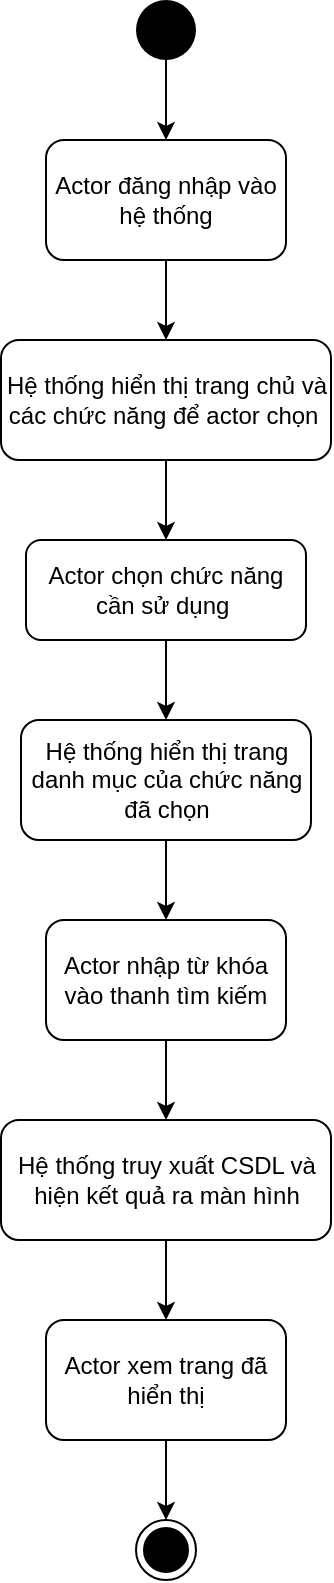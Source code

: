 <mxfile version="13.10.2" type="device"><diagram id="8v0yaVnOEfYiKwYnUsP6" name="Page-1"><mxGraphModel dx="1483" dy="819" grid="0" gridSize="10" guides="1" tooltips="1" connect="1" arrows="1" fold="1" page="1" pageScale="1" pageWidth="827" pageHeight="1169" math="0" shadow="0"><root><mxCell id="0"/><mxCell id="1" parent="0"/><mxCell id="l4p4BIx5NDWQi6e9UF5o-2" value="" style="ellipse;fillColor=#000000;strokeColor=none;" parent="1" vertex="1"><mxGeometry x="360" y="90" width="30" height="30" as="geometry"/></mxCell><mxCell id="l4p4BIx5NDWQi6e9UF5o-3" value="" style="ellipse;html=1;shape=endState;fillColor=#000000;strokeColor=#000000;" parent="1" vertex="1"><mxGeometry x="360" y="850" width="30" height="30" as="geometry"/></mxCell><mxCell id="l4p4BIx5NDWQi6e9UF5o-4" value="Actor đăng nhập vào hệ thống" style="rounded=1;whiteSpace=wrap;html=1;" parent="1" vertex="1"><mxGeometry x="315" y="160" width="120" height="60" as="geometry"/></mxCell><mxCell id="l4p4BIx5NDWQi6e9UF5o-5" value="Hệ thống hiển thị trang chủ và các chức năng để actor chọn&amp;nbsp;" style="rounded=1;whiteSpace=wrap;html=1;" parent="1" vertex="1"><mxGeometry x="292.5" y="260" width="165" height="60" as="geometry"/></mxCell><mxCell id="l4p4BIx5NDWQi6e9UF5o-6" value="Actor chọn chức năng cần sử dụng&amp;nbsp;" style="rounded=1;whiteSpace=wrap;html=1;" parent="1" vertex="1"><mxGeometry x="305" y="360" width="140" height="50" as="geometry"/></mxCell><mxCell id="l4p4BIx5NDWQi6e9UF5o-8" value="Hệ thống hiển thị trang danh mục của chức năng đã chọn" style="rounded=1;whiteSpace=wrap;html=1;" parent="1" vertex="1"><mxGeometry x="302.5" y="450" width="145" height="60" as="geometry"/></mxCell><mxCell id="l4p4BIx5NDWQi6e9UF5o-9" value="Actor nhập từ khóa vào thanh tìm kiếm" style="rounded=1;whiteSpace=wrap;html=1;" parent="1" vertex="1"><mxGeometry x="315" y="550" width="120" height="60" as="geometry"/></mxCell><mxCell id="l4p4BIx5NDWQi6e9UF5o-10" value="Hệ thống truy xuất CSDL và hiện kết quả ra màn hình" style="rounded=1;whiteSpace=wrap;html=1;" parent="1" vertex="1"><mxGeometry x="292.5" y="650" width="165" height="60" as="geometry"/></mxCell><mxCell id="l4p4BIx5NDWQi6e9UF5o-11" value="Actor xem trang đã hiển thị" style="rounded=1;whiteSpace=wrap;html=1;" parent="1" vertex="1"><mxGeometry x="315" y="750" width="120" height="60" as="geometry"/></mxCell><mxCell id="l4p4BIx5NDWQi6e9UF5o-12" value="" style="endArrow=classic;html=1;exitX=0.5;exitY=1;exitDx=0;exitDy=0;entryX=0.5;entryY=0;entryDx=0;entryDy=0;" parent="1" source="l4p4BIx5NDWQi6e9UF5o-2" target="l4p4BIx5NDWQi6e9UF5o-4" edge="1"><mxGeometry width="50" height="50" relative="1" as="geometry"><mxPoint x="590" y="320" as="sourcePoint"/><mxPoint x="640" y="270" as="targetPoint"/></mxGeometry></mxCell><mxCell id="l4p4BIx5NDWQi6e9UF5o-13" value="" style="endArrow=classic;html=1;exitX=0.5;exitY=1;exitDx=0;exitDy=0;entryX=0.5;entryY=0;entryDx=0;entryDy=0;" parent="1" source="l4p4BIx5NDWQi6e9UF5o-4" target="l4p4BIx5NDWQi6e9UF5o-5" edge="1"><mxGeometry width="50" height="50" relative="1" as="geometry"><mxPoint x="500" y="270" as="sourcePoint"/><mxPoint x="550" y="220" as="targetPoint"/></mxGeometry></mxCell><mxCell id="l4p4BIx5NDWQi6e9UF5o-14" value="" style="endArrow=classic;html=1;entryX=0.5;entryY=0;entryDx=0;entryDy=0;exitX=0.5;exitY=1;exitDx=0;exitDy=0;" parent="1" source="l4p4BIx5NDWQi6e9UF5o-5" target="l4p4BIx5NDWQi6e9UF5o-6" edge="1"><mxGeometry width="50" height="50" relative="1" as="geometry"><mxPoint x="240" y="410" as="sourcePoint"/><mxPoint x="290" y="360" as="targetPoint"/></mxGeometry></mxCell><mxCell id="l4p4BIx5NDWQi6e9UF5o-15" value="" style="endArrow=classic;html=1;exitX=0.5;exitY=1;exitDx=0;exitDy=0;entryX=0.5;entryY=0;entryDx=0;entryDy=0;" parent="1" source="l4p4BIx5NDWQi6e9UF5o-6" target="l4p4BIx5NDWQi6e9UF5o-8" edge="1"><mxGeometry width="50" height="50" relative="1" as="geometry"><mxPoint x="480" y="500" as="sourcePoint"/><mxPoint x="530" y="450" as="targetPoint"/></mxGeometry></mxCell><mxCell id="l4p4BIx5NDWQi6e9UF5o-16" value="" style="endArrow=classic;html=1;entryX=0.5;entryY=0;entryDx=0;entryDy=0;exitX=0.5;exitY=1;exitDx=0;exitDy=0;" parent="1" source="l4p4BIx5NDWQi6e9UF5o-8" target="l4p4BIx5NDWQi6e9UF5o-9" edge="1"><mxGeometry width="50" height="50" relative="1" as="geometry"><mxPoint x="190" y="600" as="sourcePoint"/><mxPoint x="240" y="550" as="targetPoint"/></mxGeometry></mxCell><mxCell id="l4p4BIx5NDWQi6e9UF5o-17" value="" style="endArrow=classic;html=1;exitX=0.5;exitY=1;exitDx=0;exitDy=0;entryX=0.5;entryY=0;entryDx=0;entryDy=0;" parent="1" source="l4p4BIx5NDWQi6e9UF5o-9" target="l4p4BIx5NDWQi6e9UF5o-10" edge="1"><mxGeometry width="50" height="50" relative="1" as="geometry"><mxPoint x="350" y="690" as="sourcePoint"/><mxPoint x="400" y="640" as="targetPoint"/></mxGeometry></mxCell><mxCell id="l4p4BIx5NDWQi6e9UF5o-18" value="" style="endArrow=classic;html=1;entryX=0.5;entryY=0;entryDx=0;entryDy=0;exitX=0.5;exitY=1;exitDx=0;exitDy=0;" parent="1" source="l4p4BIx5NDWQi6e9UF5o-10" target="l4p4BIx5NDWQi6e9UF5o-11" edge="1"><mxGeometry width="50" height="50" relative="1" as="geometry"><mxPoint x="190" y="790" as="sourcePoint"/><mxPoint x="240" y="740" as="targetPoint"/></mxGeometry></mxCell><mxCell id="l4p4BIx5NDWQi6e9UF5o-19" value="" style="endArrow=classic;html=1;exitX=0.5;exitY=1;exitDx=0;exitDy=0;entryX=0.5;entryY=0;entryDx=0;entryDy=0;" parent="1" source="l4p4BIx5NDWQi6e9UF5o-11" target="l4p4BIx5NDWQi6e9UF5o-3" edge="1"><mxGeometry width="50" height="50" relative="1" as="geometry"><mxPoint x="350" y="860" as="sourcePoint"/><mxPoint x="400" y="810" as="targetPoint"/></mxGeometry></mxCell></root></mxGraphModel></diagram></mxfile>
